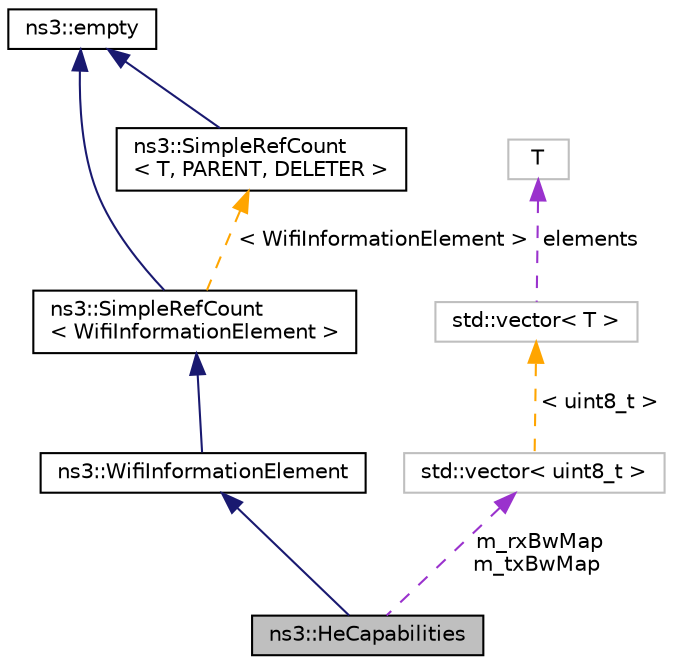 digraph "ns3::HeCapabilities"
{
 // LATEX_PDF_SIZE
  edge [fontname="Helvetica",fontsize="10",labelfontname="Helvetica",labelfontsize="10"];
  node [fontname="Helvetica",fontsize="10",shape=record];
  Node1 [label="ns3::HeCapabilities",height=0.2,width=0.4,color="black", fillcolor="grey75", style="filled", fontcolor="black",tooltip="The IEEE 802.11ax HE Capabilities."];
  Node2 -> Node1 [dir="back",color="midnightblue",fontsize="10",style="solid",fontname="Helvetica"];
  Node2 [label="ns3::WifiInformationElement",height=0.2,width=0.4,color="black", fillcolor="white", style="filled",URL="$classns3_1_1_wifi_information_element.html",tooltip="Information element, as defined in 802.11-2007 standard."];
  Node3 -> Node2 [dir="back",color="midnightblue",fontsize="10",style="solid",fontname="Helvetica"];
  Node3 [label="ns3::SimpleRefCount\l\< WifiInformationElement \>",height=0.2,width=0.4,color="black", fillcolor="white", style="filled",URL="$classns3_1_1_simple_ref_count.html",tooltip=" "];
  Node4 -> Node3 [dir="back",color="midnightblue",fontsize="10",style="solid",fontname="Helvetica"];
  Node4 [label="ns3::empty",height=0.2,width=0.4,color="black", fillcolor="white", style="filled",URL="$classns3_1_1empty.html",tooltip="make Callback use a separate empty type"];
  Node5 -> Node3 [dir="back",color="orange",fontsize="10",style="dashed",label=" \< WifiInformationElement \>" ,fontname="Helvetica"];
  Node5 [label="ns3::SimpleRefCount\l\< T, PARENT, DELETER \>",height=0.2,width=0.4,color="black", fillcolor="white", style="filled",URL="$classns3_1_1_simple_ref_count.html",tooltip="A template-based reference counting class."];
  Node4 -> Node5 [dir="back",color="midnightblue",fontsize="10",style="solid",fontname="Helvetica"];
  Node6 -> Node1 [dir="back",color="darkorchid3",fontsize="10",style="dashed",label=" m_rxBwMap\nm_txBwMap" ,fontname="Helvetica"];
  Node6 [label="std::vector\< uint8_t \>",height=0.2,width=0.4,color="grey75", fillcolor="white", style="filled",tooltip=" "];
  Node7 -> Node6 [dir="back",color="orange",fontsize="10",style="dashed",label=" \< uint8_t \>" ,fontname="Helvetica"];
  Node7 [label="std::vector\< T \>",height=0.2,width=0.4,color="grey75", fillcolor="white", style="filled",tooltip=" "];
  Node8 -> Node7 [dir="back",color="darkorchid3",fontsize="10",style="dashed",label=" elements" ,fontname="Helvetica"];
  Node8 [label="T",height=0.2,width=0.4,color="grey75", fillcolor="white", style="filled",tooltip=" "];
}
